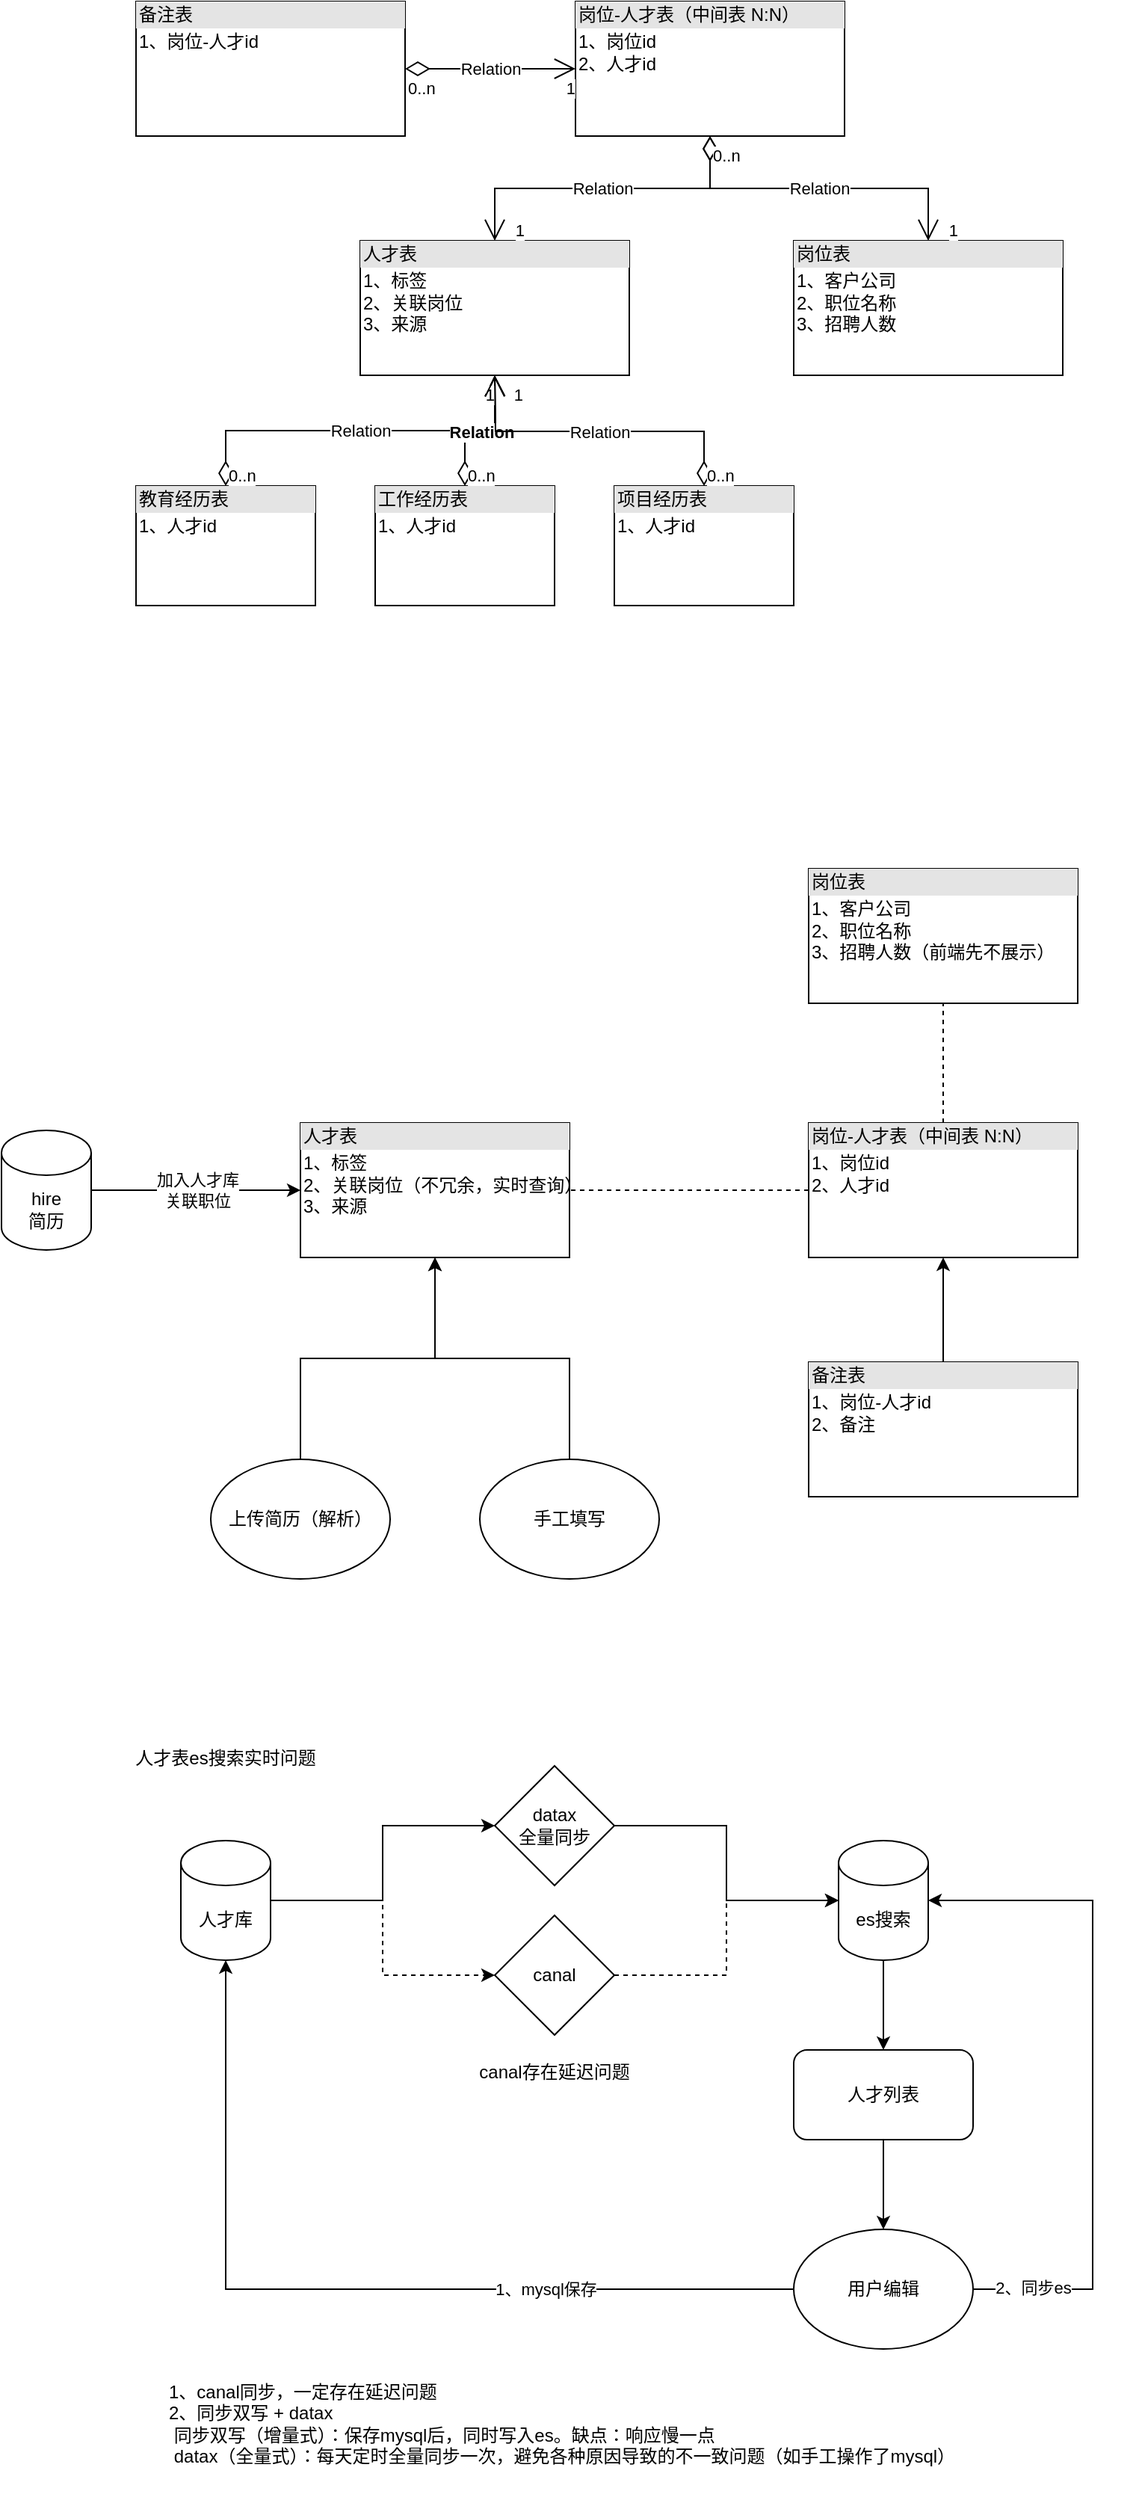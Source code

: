 <mxfile version="18.1.3" type="github">
  <diagram id="kRX3TJ4ZSRatoJqh-dYw" name="Page-1">
    <mxGraphModel dx="2032" dy="1949" grid="1" gridSize="10" guides="1" tooltips="1" connect="1" arrows="1" fold="1" page="1" pageScale="1" pageWidth="827" pageHeight="1169" math="0" shadow="0">
      <root>
        <mxCell id="0" />
        <mxCell id="1" parent="0" />
        <mxCell id="vtiqP59wO7phixTwong5-3" style="edgeStyle=orthogonalEdgeStyle;rounded=0;orthogonalLoop=1;jettySize=auto;html=1;" parent="1" source="vtiqP59wO7phixTwong5-1" edge="1">
          <mxGeometry relative="1" as="geometry">
            <mxPoint x="220" y="275" as="targetPoint" />
          </mxGeometry>
        </mxCell>
        <mxCell id="vtiqP59wO7phixTwong5-4" value="加入人才库&lt;br&gt;关联职位" style="edgeLabel;html=1;align=center;verticalAlign=middle;resizable=0;points=[];" parent="vtiqP59wO7phixTwong5-3" vertex="1" connectable="0">
          <mxGeometry x="0.013" y="1" relative="1" as="geometry">
            <mxPoint as="offset" />
          </mxGeometry>
        </mxCell>
        <mxCell id="vtiqP59wO7phixTwong5-1" value="hire&lt;br&gt;简历" style="shape=cylinder3;whiteSpace=wrap;html=1;boundedLbl=1;backgroundOutline=1;size=15;" parent="1" vertex="1">
          <mxGeometry x="20" y="235" width="60" height="80" as="geometry" />
        </mxCell>
        <mxCell id="vtiqP59wO7phixTwong5-16" style="edgeStyle=orthogonalEdgeStyle;rounded=0;orthogonalLoop=1;jettySize=auto;html=1;entryX=0.5;entryY=1;entryDx=0;entryDy=0;" parent="1" source="vtiqP59wO7phixTwong5-5" target="vtiqP59wO7phixTwong5-15" edge="1">
          <mxGeometry relative="1" as="geometry" />
        </mxCell>
        <mxCell id="vtiqP59wO7phixTwong5-5" value="上传简历（解析）" style="ellipse;whiteSpace=wrap;html=1;" parent="1" vertex="1">
          <mxGeometry x="160" y="455" width="120" height="80" as="geometry" />
        </mxCell>
        <mxCell id="vtiqP59wO7phixTwong5-18" style="edgeStyle=orthogonalEdgeStyle;rounded=0;orthogonalLoop=1;jettySize=auto;html=1;exitX=0.5;exitY=0;exitDx=0;exitDy=0;entryX=0.5;entryY=1;entryDx=0;entryDy=0;" parent="1" source="vtiqP59wO7phixTwong5-6" target="vtiqP59wO7phixTwong5-15" edge="1">
          <mxGeometry relative="1" as="geometry" />
        </mxCell>
        <mxCell id="vtiqP59wO7phixTwong5-6" value="手工填写" style="ellipse;whiteSpace=wrap;html=1;" parent="1" vertex="1">
          <mxGeometry x="340" y="455" width="120" height="80" as="geometry" />
        </mxCell>
        <mxCell id="vtiqP59wO7phixTwong5-15" value="&lt;div style=&quot;box-sizing:border-box;width:100%;background:#e4e4e4;padding:2px;&quot;&gt;人才表&lt;/div&gt;&lt;table style=&quot;width:100%;font-size:1em;&quot; cellpadding=&quot;2&quot; cellspacing=&quot;0&quot;&gt;&lt;tbody&gt;&lt;tr&gt;&lt;td&gt;1、标签&lt;br&gt;2、关联岗位（不冗余，实时查询）&lt;br&gt;3、来源&lt;/td&gt;&lt;td&gt;&lt;/td&gt;&lt;/tr&gt;&lt;/tbody&gt;&lt;/table&gt;" style="verticalAlign=top;align=left;overflow=fill;html=1;" parent="1" vertex="1">
          <mxGeometry x="220" y="230" width="180" height="90" as="geometry" />
        </mxCell>
        <mxCell id="vtiqP59wO7phixTwong5-19" value="&lt;div style=&quot;box-sizing:border-box;width:100%;background:#e4e4e4;padding:2px;&quot;&gt;岗位表&lt;/div&gt;&lt;table style=&quot;width:100%;font-size:1em;&quot; cellpadding=&quot;2&quot; cellspacing=&quot;0&quot;&gt;&lt;tbody&gt;&lt;tr&gt;&lt;td&gt;1、客户公司&lt;br&gt;2、职位名称&lt;br&gt;3、招聘人数（前端先不展示）&lt;/td&gt;&lt;td&gt;&lt;/td&gt;&lt;/tr&gt;&lt;/tbody&gt;&lt;/table&gt;" style="verticalAlign=top;align=left;overflow=fill;html=1;" parent="1" vertex="1">
          <mxGeometry x="560" y="60" width="180" height="90" as="geometry" />
        </mxCell>
        <mxCell id="xcjFeVzdtD4dp9D_b4f6-2" style="edgeStyle=orthogonalEdgeStyle;rounded=0;orthogonalLoop=1;jettySize=auto;html=1;exitX=0.5;exitY=0;exitDx=0;exitDy=0;entryX=0.5;entryY=1;entryDx=0;entryDy=0;dashed=1;endArrow=none;endFill=0;" edge="1" parent="1" source="vtiqP59wO7phixTwong5-20" target="vtiqP59wO7phixTwong5-19">
          <mxGeometry relative="1" as="geometry" />
        </mxCell>
        <mxCell id="xcjFeVzdtD4dp9D_b4f6-3" style="edgeStyle=orthogonalEdgeStyle;rounded=0;orthogonalLoop=1;jettySize=auto;html=1;exitX=0;exitY=0.5;exitDx=0;exitDy=0;dashed=1;endArrow=none;endFill=0;" edge="1" parent="1" source="vtiqP59wO7phixTwong5-20" target="vtiqP59wO7phixTwong5-15">
          <mxGeometry relative="1" as="geometry" />
        </mxCell>
        <mxCell id="vtiqP59wO7phixTwong5-20" value="&lt;div style=&quot;box-sizing:border-box;width:100%;background:#e4e4e4;padding:2px;&quot;&gt;岗位-人才表（中间表 N:N）&lt;/div&gt;&lt;table style=&quot;width:100%;font-size:1em;&quot; cellpadding=&quot;2&quot; cellspacing=&quot;0&quot;&gt;&lt;tbody&gt;&lt;tr&gt;&lt;td&gt;1、岗位id&lt;br&gt;2、人才id&lt;/td&gt;&lt;td&gt;&lt;/td&gt;&lt;/tr&gt;&lt;/tbody&gt;&lt;/table&gt;" style="verticalAlign=top;align=left;overflow=fill;html=1;" parent="1" vertex="1">
          <mxGeometry x="560" y="230" width="180" height="90" as="geometry" />
        </mxCell>
        <mxCell id="xcjFeVzdtD4dp9D_b4f6-5" style="edgeStyle=orthogonalEdgeStyle;rounded=0;orthogonalLoop=1;jettySize=auto;html=1;exitX=0.5;exitY=0;exitDx=0;exitDy=0;entryX=0.5;entryY=1;entryDx=0;entryDy=0;endArrow=classic;endFill=1;" edge="1" parent="1" source="xcjFeVzdtD4dp9D_b4f6-4" target="vtiqP59wO7phixTwong5-20">
          <mxGeometry relative="1" as="geometry" />
        </mxCell>
        <mxCell id="xcjFeVzdtD4dp9D_b4f6-4" value="&lt;div style=&quot;box-sizing:border-box;width:100%;background:#e4e4e4;padding:2px;&quot;&gt;备注表&lt;/div&gt;&lt;table style=&quot;width:100%;font-size:1em;&quot; cellpadding=&quot;2&quot; cellspacing=&quot;0&quot;&gt;&lt;tbody&gt;&lt;tr&gt;&lt;td&gt;1、岗位-人才id&lt;br&gt;2、备注&lt;/td&gt;&lt;td&gt;&lt;/td&gt;&lt;/tr&gt;&lt;/tbody&gt;&lt;/table&gt;" style="verticalAlign=top;align=left;overflow=fill;html=1;" vertex="1" parent="1">
          <mxGeometry x="560" y="390" width="180" height="90" as="geometry" />
        </mxCell>
        <mxCell id="xcjFeVzdtD4dp9D_b4f6-6" value="人才表es搜索实时问题" style="text;html=1;strokeColor=none;fillColor=none;align=center;verticalAlign=middle;whiteSpace=wrap;rounded=0;" vertex="1" parent="1">
          <mxGeometry x="70" y="640" width="200" height="30" as="geometry" />
        </mxCell>
        <mxCell id="xcjFeVzdtD4dp9D_b4f6-16" style="edgeStyle=orthogonalEdgeStyle;rounded=0;orthogonalLoop=1;jettySize=auto;html=1;exitX=1;exitY=0.5;exitDx=0;exitDy=0;exitPerimeter=0;endArrow=classic;endFill=1;dashed=1;" edge="1" parent="1" source="xcjFeVzdtD4dp9D_b4f6-7" target="xcjFeVzdtD4dp9D_b4f6-15">
          <mxGeometry relative="1" as="geometry" />
        </mxCell>
        <mxCell id="xcjFeVzdtD4dp9D_b4f6-24" style="edgeStyle=orthogonalEdgeStyle;rounded=0;orthogonalLoop=1;jettySize=auto;html=1;exitX=1;exitY=0.5;exitDx=0;exitDy=0;exitPerimeter=0;entryX=0;entryY=0.5;entryDx=0;entryDy=0;endArrow=classic;endFill=1;" edge="1" parent="1" source="xcjFeVzdtD4dp9D_b4f6-7" target="xcjFeVzdtD4dp9D_b4f6-23">
          <mxGeometry relative="1" as="geometry" />
        </mxCell>
        <mxCell id="xcjFeVzdtD4dp9D_b4f6-7" value="人才库" style="shape=cylinder3;whiteSpace=wrap;html=1;boundedLbl=1;backgroundOutline=1;size=15;" vertex="1" parent="1">
          <mxGeometry x="140" y="710" width="60" height="80" as="geometry" />
        </mxCell>
        <mxCell id="xcjFeVzdtD4dp9D_b4f6-12" style="edgeStyle=orthogonalEdgeStyle;rounded=0;orthogonalLoop=1;jettySize=auto;html=1;exitX=0.5;exitY=1;exitDx=0;exitDy=0;exitPerimeter=0;entryX=0.5;entryY=0;entryDx=0;entryDy=0;endArrow=classic;endFill=1;" edge="1" parent="1" source="xcjFeVzdtD4dp9D_b4f6-8" target="xcjFeVzdtD4dp9D_b4f6-9">
          <mxGeometry relative="1" as="geometry" />
        </mxCell>
        <mxCell id="xcjFeVzdtD4dp9D_b4f6-8" value="es搜索" style="shape=cylinder3;whiteSpace=wrap;html=1;boundedLbl=1;backgroundOutline=1;size=15;" vertex="1" parent="1">
          <mxGeometry x="580" y="710" width="60" height="80" as="geometry" />
        </mxCell>
        <mxCell id="xcjFeVzdtD4dp9D_b4f6-11" style="edgeStyle=orthogonalEdgeStyle;rounded=0;orthogonalLoop=1;jettySize=auto;html=1;exitX=0.5;exitY=1;exitDx=0;exitDy=0;endArrow=classic;endFill=1;" edge="1" parent="1" source="xcjFeVzdtD4dp9D_b4f6-9" target="xcjFeVzdtD4dp9D_b4f6-10">
          <mxGeometry relative="1" as="geometry" />
        </mxCell>
        <mxCell id="xcjFeVzdtD4dp9D_b4f6-9" value="人才列表" style="rounded=1;whiteSpace=wrap;html=1;" vertex="1" parent="1">
          <mxGeometry x="550" y="850" width="120" height="60" as="geometry" />
        </mxCell>
        <mxCell id="xcjFeVzdtD4dp9D_b4f6-13" style="edgeStyle=orthogonalEdgeStyle;rounded=0;orthogonalLoop=1;jettySize=auto;html=1;exitX=0;exitY=0.5;exitDx=0;exitDy=0;entryX=0.5;entryY=1;entryDx=0;entryDy=0;entryPerimeter=0;endArrow=classic;endFill=1;" edge="1" parent="1" source="xcjFeVzdtD4dp9D_b4f6-10" target="xcjFeVzdtD4dp9D_b4f6-7">
          <mxGeometry relative="1" as="geometry" />
        </mxCell>
        <mxCell id="xcjFeVzdtD4dp9D_b4f6-14" value="1、mysql保存" style="edgeLabel;html=1;align=center;verticalAlign=middle;resizable=0;points=[];" vertex="1" connectable="0" parent="xcjFeVzdtD4dp9D_b4f6-13">
          <mxGeometry x="-0.447" relative="1" as="geometry">
            <mxPoint as="offset" />
          </mxGeometry>
        </mxCell>
        <mxCell id="xcjFeVzdtD4dp9D_b4f6-21" style="edgeStyle=orthogonalEdgeStyle;rounded=0;orthogonalLoop=1;jettySize=auto;html=1;exitX=1;exitY=0.5;exitDx=0;exitDy=0;entryX=1;entryY=0.5;entryDx=0;entryDy=0;entryPerimeter=0;endArrow=classic;endFill=1;" edge="1" parent="1" source="xcjFeVzdtD4dp9D_b4f6-10" target="xcjFeVzdtD4dp9D_b4f6-8">
          <mxGeometry relative="1" as="geometry">
            <Array as="points">
              <mxPoint x="750" y="1010" />
              <mxPoint x="750" y="750" />
            </Array>
          </mxGeometry>
        </mxCell>
        <mxCell id="xcjFeVzdtD4dp9D_b4f6-22" value="2、同步es" style="edgeLabel;html=1;align=center;verticalAlign=middle;resizable=0;points=[];" vertex="1" connectable="0" parent="xcjFeVzdtD4dp9D_b4f6-21">
          <mxGeometry x="-0.822" y="1" relative="1" as="geometry">
            <mxPoint as="offset" />
          </mxGeometry>
        </mxCell>
        <mxCell id="xcjFeVzdtD4dp9D_b4f6-10" value="用户编辑" style="ellipse;whiteSpace=wrap;html=1;" vertex="1" parent="1">
          <mxGeometry x="550" y="970" width="120" height="80" as="geometry" />
        </mxCell>
        <mxCell id="xcjFeVzdtD4dp9D_b4f6-18" style="edgeStyle=orthogonalEdgeStyle;rounded=0;orthogonalLoop=1;jettySize=auto;html=1;exitX=1;exitY=0.5;exitDx=0;exitDy=0;entryX=0;entryY=0.5;entryDx=0;entryDy=0;entryPerimeter=0;endArrow=classic;endFill=1;dashed=1;" edge="1" parent="1" source="xcjFeVzdtD4dp9D_b4f6-15" target="xcjFeVzdtD4dp9D_b4f6-8">
          <mxGeometry relative="1" as="geometry" />
        </mxCell>
        <mxCell id="xcjFeVzdtD4dp9D_b4f6-15" value="canal" style="rhombus;whiteSpace=wrap;html=1;" vertex="1" parent="1">
          <mxGeometry x="350" y="760" width="80" height="80" as="geometry" />
        </mxCell>
        <mxCell id="xcjFeVzdtD4dp9D_b4f6-19" value="canal存在延迟问题" style="text;html=1;strokeColor=none;fillColor=none;align=center;verticalAlign=middle;whiteSpace=wrap;rounded=0;" vertex="1" parent="1">
          <mxGeometry x="335" y="850" width="110" height="30" as="geometry" />
        </mxCell>
        <mxCell id="xcjFeVzdtD4dp9D_b4f6-25" style="edgeStyle=orthogonalEdgeStyle;rounded=0;orthogonalLoop=1;jettySize=auto;html=1;exitX=1;exitY=0.5;exitDx=0;exitDy=0;entryX=0;entryY=0.5;entryDx=0;entryDy=0;entryPerimeter=0;endArrow=classic;endFill=1;" edge="1" parent="1" source="xcjFeVzdtD4dp9D_b4f6-23" target="xcjFeVzdtD4dp9D_b4f6-8">
          <mxGeometry relative="1" as="geometry" />
        </mxCell>
        <mxCell id="xcjFeVzdtD4dp9D_b4f6-23" value="datax&lt;br&gt;全量同步" style="rhombus;whiteSpace=wrap;html=1;" vertex="1" parent="1">
          <mxGeometry x="350" y="660" width="80" height="80" as="geometry" />
        </mxCell>
        <mxCell id="xcjFeVzdtD4dp9D_b4f6-26" value="1、canal同步，一定存在延迟问题&lt;br&gt;2、同步双写 + datax&lt;br&gt;&lt;span style=&quot;white-space: pre;&quot;&gt;	&lt;/span&gt;同步双写（增量式）：保存mysql后，同时写入es。缺点：响应慢一点&lt;br&gt;&lt;span style=&quot;white-space: pre;&quot;&gt;	&lt;/span&gt;datax（全量式）：每天定时全量同步一次，避免各种原因导致的不一致问题（如手工操作了mysql）" style="text;html=1;strokeColor=none;fillColor=none;align=left;verticalAlign=middle;whiteSpace=wrap;rounded=0;" vertex="1" parent="1">
          <mxGeometry x="130" y="1050" width="650" height="100" as="geometry" />
        </mxCell>
        <mxCell id="xcjFeVzdtD4dp9D_b4f6-27" value="&lt;div style=&quot;box-sizing:border-box;width:100%;background:#e4e4e4;padding:2px;&quot;&gt;人才表&lt;/div&gt;&lt;table style=&quot;width:100%;font-size:1em;&quot; cellpadding=&quot;2&quot; cellspacing=&quot;0&quot;&gt;&lt;tbody&gt;&lt;tr&gt;&lt;td&gt;1、标签&lt;br&gt;2、关联岗位&lt;br&gt;3、来源&lt;/td&gt;&lt;td&gt;&lt;/td&gt;&lt;/tr&gt;&lt;/tbody&gt;&lt;/table&gt;" style="verticalAlign=top;align=left;overflow=fill;html=1;" vertex="1" parent="1">
          <mxGeometry x="260" y="-360" width="180" height="90" as="geometry" />
        </mxCell>
        <mxCell id="xcjFeVzdtD4dp9D_b4f6-28" value="&lt;div style=&quot;box-sizing:border-box;width:100%;background:#e4e4e4;padding:2px;&quot;&gt;岗位表&lt;/div&gt;&lt;table style=&quot;width:100%;font-size:1em;&quot; cellpadding=&quot;2&quot; cellspacing=&quot;0&quot;&gt;&lt;tbody&gt;&lt;tr&gt;&lt;td&gt;1、客户公司&lt;br&gt;2、职位名称&lt;br&gt;3、招聘人数&lt;/td&gt;&lt;td&gt;&lt;/td&gt;&lt;/tr&gt;&lt;/tbody&gt;&lt;/table&gt;" style="verticalAlign=top;align=left;overflow=fill;html=1;" vertex="1" parent="1">
          <mxGeometry x="550" y="-360" width="180" height="90" as="geometry" />
        </mxCell>
        <mxCell id="xcjFeVzdtD4dp9D_b4f6-29" value="&lt;div style=&quot;box-sizing:border-box;width:100%;background:#e4e4e4;padding:2px;&quot;&gt;岗位-人才表（中间表 N:N）&lt;/div&gt;&lt;table style=&quot;width:100%;font-size:1em;&quot; cellpadding=&quot;2&quot; cellspacing=&quot;0&quot;&gt;&lt;tbody&gt;&lt;tr&gt;&lt;td&gt;1、岗位id&lt;br&gt;2、人才id&lt;/td&gt;&lt;td&gt;&lt;/td&gt;&lt;/tr&gt;&lt;/tbody&gt;&lt;/table&gt;" style="verticalAlign=top;align=left;overflow=fill;html=1;" vertex="1" parent="1">
          <mxGeometry x="404" y="-520" width="180" height="90" as="geometry" />
        </mxCell>
        <mxCell id="xcjFeVzdtD4dp9D_b4f6-36" value="&lt;div style=&quot;box-sizing:border-box;width:100%;background:#e4e4e4;padding:2px;&quot;&gt;教育经历表&lt;/div&gt;&lt;table style=&quot;width:100%;font-size:1em;&quot; cellpadding=&quot;2&quot; cellspacing=&quot;0&quot;&gt;&lt;tbody&gt;&lt;tr&gt;&lt;td&gt;1、人才id&lt;/td&gt;&lt;td&gt;&lt;/td&gt;&lt;/tr&gt;&lt;/tbody&gt;&lt;/table&gt;" style="verticalAlign=top;align=left;overflow=fill;html=1;" vertex="1" parent="1">
          <mxGeometry x="110" y="-196" width="120" height="80" as="geometry" />
        </mxCell>
        <mxCell id="xcjFeVzdtD4dp9D_b4f6-38" value="&lt;div style=&quot;box-sizing:border-box;width:100%;background:#e4e4e4;padding:2px;&quot;&gt;工作经历表&lt;/div&gt;&lt;table style=&quot;width:100%;font-size:1em;&quot; cellpadding=&quot;2&quot; cellspacing=&quot;0&quot;&gt;&lt;tbody&gt;&lt;tr&gt;&lt;td&gt;1、人才id&lt;/td&gt;&lt;td&gt;&lt;/td&gt;&lt;/tr&gt;&lt;/tbody&gt;&lt;/table&gt;" style="verticalAlign=top;align=left;overflow=fill;html=1;" vertex="1" parent="1">
          <mxGeometry x="270" y="-196" width="120" height="80" as="geometry" />
        </mxCell>
        <mxCell id="xcjFeVzdtD4dp9D_b4f6-39" value="&lt;div style=&quot;box-sizing:border-box;width:100%;background:#e4e4e4;padding:2px;&quot;&gt;项目经历表&lt;/div&gt;&lt;table style=&quot;width:100%;font-size:1em;&quot; cellpadding=&quot;2&quot; cellspacing=&quot;0&quot;&gt;&lt;tbody&gt;&lt;tr&gt;&lt;td&gt;1、人才id&lt;/td&gt;&lt;td&gt;&lt;/td&gt;&lt;/tr&gt;&lt;/tbody&gt;&lt;/table&gt;" style="verticalAlign=top;align=left;overflow=fill;html=1;" vertex="1" parent="1">
          <mxGeometry x="430" y="-196" width="120" height="80" as="geometry" />
        </mxCell>
        <mxCell id="xcjFeVzdtD4dp9D_b4f6-43" value="&lt;div style=&quot;box-sizing:border-box;width:100%;background:#e4e4e4;padding:2px;&quot;&gt;备注表&lt;/div&gt;&lt;table style=&quot;width:100%;font-size:1em;&quot; cellpadding=&quot;2&quot; cellspacing=&quot;0&quot;&gt;&lt;tbody&gt;&lt;tr&gt;&lt;td&gt;1、岗位-人才id&lt;/td&gt;&lt;td&gt;&lt;/td&gt;&lt;/tr&gt;&lt;/tbody&gt;&lt;/table&gt;" style="verticalAlign=top;align=left;overflow=fill;html=1;" vertex="1" parent="1">
          <mxGeometry x="110" y="-520" width="180" height="90" as="geometry" />
        </mxCell>
        <mxCell id="xcjFeVzdtD4dp9D_b4f6-48" value="Relation" style="endArrow=open;html=1;endSize=12;startArrow=diamondThin;startSize=14;startFill=0;edgeStyle=orthogonalEdgeStyle;rounded=0;entryX=0;entryY=0.5;entryDx=0;entryDy=0;exitX=1;exitY=0.5;exitDx=0;exitDy=0;" edge="1" parent="1" source="xcjFeVzdtD4dp9D_b4f6-43" target="xcjFeVzdtD4dp9D_b4f6-29">
          <mxGeometry relative="1" as="geometry">
            <mxPoint x="270" y="-460" as="sourcePoint" />
            <mxPoint x="430" y="-460" as="targetPoint" />
          </mxGeometry>
        </mxCell>
        <mxCell id="xcjFeVzdtD4dp9D_b4f6-49" value="0..n" style="edgeLabel;resizable=0;html=1;align=left;verticalAlign=top;" connectable="0" vertex="1" parent="xcjFeVzdtD4dp9D_b4f6-48">
          <mxGeometry x="-1" relative="1" as="geometry" />
        </mxCell>
        <mxCell id="xcjFeVzdtD4dp9D_b4f6-50" value="1" style="edgeLabel;resizable=0;html=1;align=right;verticalAlign=top;" connectable="0" vertex="1" parent="xcjFeVzdtD4dp9D_b4f6-48">
          <mxGeometry x="1" relative="1" as="geometry" />
        </mxCell>
        <mxCell id="xcjFeVzdtD4dp9D_b4f6-51" value="Relation" style="endArrow=open;html=1;endSize=12;startArrow=diamondThin;startSize=14;startFill=0;edgeStyle=orthogonalEdgeStyle;rounded=0;entryX=0.5;entryY=0;entryDx=0;entryDy=0;exitX=0.5;exitY=1;exitDx=0;exitDy=0;" edge="1" parent="1" source="xcjFeVzdtD4dp9D_b4f6-29" target="xcjFeVzdtD4dp9D_b4f6-27">
          <mxGeometry relative="1" as="geometry">
            <mxPoint x="330" y="-390" as="sourcePoint" />
            <mxPoint x="490" y="-390" as="targetPoint" />
          </mxGeometry>
        </mxCell>
        <mxCell id="xcjFeVzdtD4dp9D_b4f6-52" value="0..n" style="edgeLabel;resizable=0;html=1;align=left;verticalAlign=top;" connectable="0" vertex="1" parent="xcjFeVzdtD4dp9D_b4f6-51">
          <mxGeometry x="-1" relative="1" as="geometry" />
        </mxCell>
        <mxCell id="xcjFeVzdtD4dp9D_b4f6-53" value="1" style="edgeLabel;resizable=0;html=1;align=right;verticalAlign=top;" connectable="0" vertex="1" parent="xcjFeVzdtD4dp9D_b4f6-51">
          <mxGeometry x="1" relative="1" as="geometry">
            <mxPoint x="20" y="-20" as="offset" />
          </mxGeometry>
        </mxCell>
        <mxCell id="xcjFeVzdtD4dp9D_b4f6-54" value="Relation" style="endArrow=open;html=1;endSize=12;startArrow=diamondThin;startSize=14;startFill=0;edgeStyle=orthogonalEdgeStyle;rounded=0;entryX=0.5;entryY=0;entryDx=0;entryDy=0;exitX=0.5;exitY=1;exitDx=0;exitDy=0;" edge="1" parent="1" source="xcjFeVzdtD4dp9D_b4f6-29" target="xcjFeVzdtD4dp9D_b4f6-28">
          <mxGeometry relative="1" as="geometry">
            <mxPoint x="570" y="-410" as="sourcePoint" />
            <mxPoint x="730" y="-410" as="targetPoint" />
          </mxGeometry>
        </mxCell>
        <mxCell id="xcjFeVzdtD4dp9D_b4f6-55" value="0..n" style="edgeLabel;resizable=0;html=1;align=left;verticalAlign=top;" connectable="0" vertex="1" parent="xcjFeVzdtD4dp9D_b4f6-54">
          <mxGeometry x="-1" relative="1" as="geometry" />
        </mxCell>
        <mxCell id="xcjFeVzdtD4dp9D_b4f6-56" value="1" style="edgeLabel;resizable=0;html=1;align=right;verticalAlign=top;" connectable="0" vertex="1" parent="xcjFeVzdtD4dp9D_b4f6-54">
          <mxGeometry x="1" relative="1" as="geometry">
            <mxPoint x="20" y="-20" as="offset" />
          </mxGeometry>
        </mxCell>
        <mxCell id="xcjFeVzdtD4dp9D_b4f6-57" value="Relation" style="endArrow=open;html=1;endSize=12;startArrow=diamondThin;startSize=14;startFill=0;edgeStyle=orthogonalEdgeStyle;rounded=0;entryX=0.5;entryY=1;entryDx=0;entryDy=0;exitX=0.5;exitY=0;exitDx=0;exitDy=0;" edge="1" parent="1" source="xcjFeVzdtD4dp9D_b4f6-36" target="xcjFeVzdtD4dp9D_b4f6-27">
          <mxGeometry relative="1" as="geometry">
            <mxPoint x="300" y="-465.0" as="sourcePoint" />
            <mxPoint x="414" y="-465.0" as="targetPoint" />
          </mxGeometry>
        </mxCell>
        <mxCell id="xcjFeVzdtD4dp9D_b4f6-58" value="0..n" style="edgeLabel;resizable=0;html=1;align=left;verticalAlign=top;" connectable="0" vertex="1" parent="xcjFeVzdtD4dp9D_b4f6-57">
          <mxGeometry x="-1" relative="1" as="geometry">
            <mxPoint y="-20" as="offset" />
          </mxGeometry>
        </mxCell>
        <mxCell id="xcjFeVzdtD4dp9D_b4f6-59" value="1" style="edgeLabel;resizable=0;html=1;align=right;verticalAlign=top;" connectable="0" vertex="1" parent="xcjFeVzdtD4dp9D_b4f6-57">
          <mxGeometry x="1" relative="1" as="geometry" />
        </mxCell>
        <mxCell id="xcjFeVzdtD4dp9D_b4f6-60" value="Relation" style="endArrow=open;html=1;endSize=12;startArrow=diamondThin;startSize=14;startFill=0;edgeStyle=orthogonalEdgeStyle;rounded=0;fontStyle=1" edge="1" parent="1" source="xcjFeVzdtD4dp9D_b4f6-38">
          <mxGeometry relative="1" as="geometry">
            <mxPoint x="310" y="-455.0" as="sourcePoint" />
            <mxPoint x="350" y="-270" as="targetPoint" />
          </mxGeometry>
        </mxCell>
        <mxCell id="xcjFeVzdtD4dp9D_b4f6-61" value="0..n" style="edgeLabel;resizable=0;html=1;align=left;verticalAlign=top;" connectable="0" vertex="1" parent="xcjFeVzdtD4dp9D_b4f6-60">
          <mxGeometry x="-1" relative="1" as="geometry">
            <mxPoint y="-20" as="offset" />
          </mxGeometry>
        </mxCell>
        <mxCell id="xcjFeVzdtD4dp9D_b4f6-62" value="1" style="edgeLabel;resizable=0;html=1;align=right;verticalAlign=top;" connectable="0" vertex="1" parent="xcjFeVzdtD4dp9D_b4f6-60">
          <mxGeometry x="1" relative="1" as="geometry" />
        </mxCell>
        <mxCell id="xcjFeVzdtD4dp9D_b4f6-63" value="Relation" style="endArrow=open;html=1;endSize=12;startArrow=diamondThin;startSize=14;startFill=0;edgeStyle=orthogonalEdgeStyle;rounded=0;exitX=0.5;exitY=0;exitDx=0;exitDy=0;" edge="1" parent="1" source="xcjFeVzdtD4dp9D_b4f6-39">
          <mxGeometry relative="1" as="geometry">
            <mxPoint x="320" y="-445.0" as="sourcePoint" />
            <mxPoint x="350" y="-270" as="targetPoint" />
          </mxGeometry>
        </mxCell>
        <mxCell id="xcjFeVzdtD4dp9D_b4f6-64" value="0..n" style="edgeLabel;resizable=0;html=1;align=left;verticalAlign=top;" connectable="0" vertex="1" parent="xcjFeVzdtD4dp9D_b4f6-63">
          <mxGeometry x="-1" relative="1" as="geometry">
            <mxPoint y="-20" as="offset" />
          </mxGeometry>
        </mxCell>
        <mxCell id="xcjFeVzdtD4dp9D_b4f6-65" value="1" style="edgeLabel;resizable=0;html=1;align=right;verticalAlign=top;" connectable="0" vertex="1" parent="xcjFeVzdtD4dp9D_b4f6-63">
          <mxGeometry x="1" relative="1" as="geometry">
            <mxPoint x="19" as="offset" />
          </mxGeometry>
        </mxCell>
      </root>
    </mxGraphModel>
  </diagram>
</mxfile>
